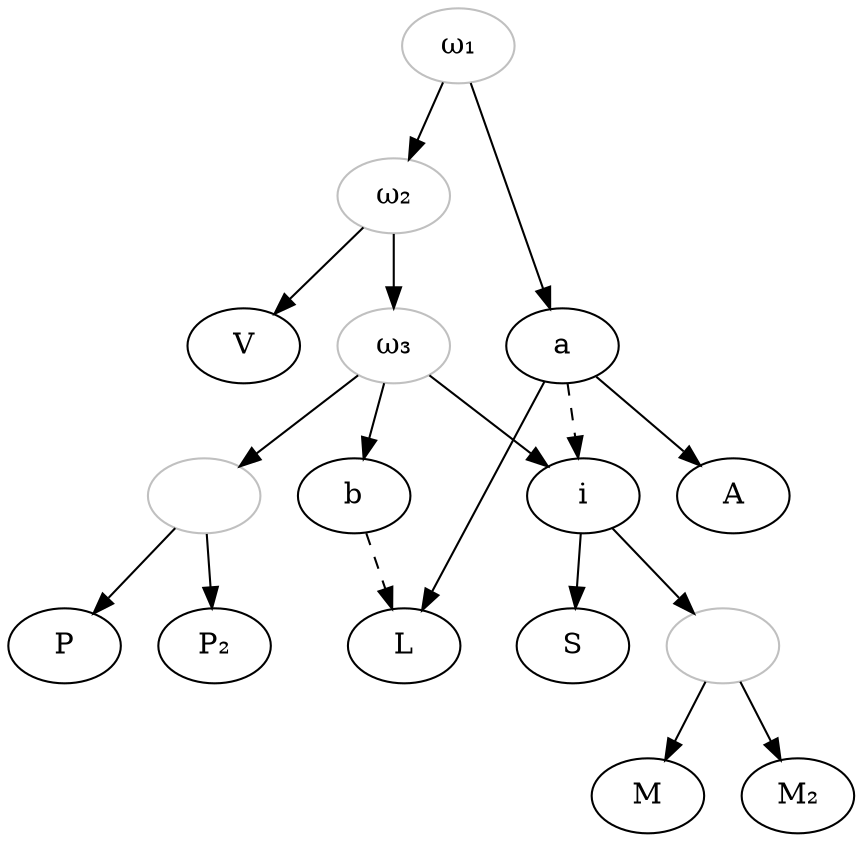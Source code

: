 digraph {
    omegaUn [color="grey", label="ω₁"]
    omegaDeux [color="grey", label="ω₂"]
    omegaTrois [color="grey", label="ω₃"]
    EmpytOne [color="grey", label=""]
    EmpytTwo [color="grey", label=""]

    omegaUn -> omegaDeux;
    omegaUn -> a;
    omegaDeux -> omegaTrois;

    a -> A;
    a -> L;

    omegaDeux -> V;

    omegaTrois -> b;
    omegaTrois -> EmpytOne;
    omegaTrois -> i;
    EmpytOne -> P₂;
    EmpytOne -> P;
    i -> S;
    i -> EmpytTwo;
    EmpytTwo -> M;
    EmpytTwo -> M₂;

    a -> i[style="dashed"];
    b -> L[style="dashed"];


}
